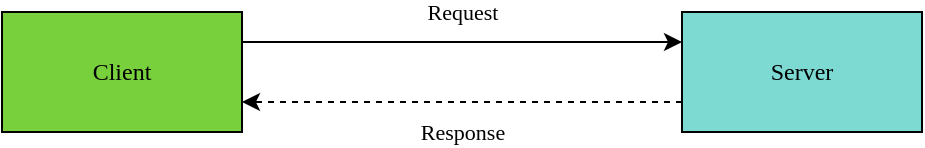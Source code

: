 <mxfile version="21.2.8" type="device" pages="3">
  <diagram name="Client-Server" id="FWi4dexDJomO4eUdd0e8">
    <mxGraphModel dx="819" dy="482" grid="1" gridSize="10" guides="1" tooltips="1" connect="1" arrows="1" fold="1" page="1" pageScale="1" pageWidth="1169" pageHeight="827" math="0" shadow="0">
      <root>
        <mxCell id="0" />
        <mxCell id="1" parent="0" />
        <mxCell id="gCtC1WkcnOMsear-t8KT-1" value="Client" style="rounded=0;whiteSpace=wrap;html=1;fontFamily=Atkinson Hyperlegible;fillColor=#78D03C;strokeColor=#000000;" vertex="1" parent="1">
          <mxGeometry x="370" y="220" width="120" height="60" as="geometry" />
        </mxCell>
        <mxCell id="gCtC1WkcnOMsear-t8KT-2" value="Server" style="rounded=0;whiteSpace=wrap;html=1;fontFamily=Atkinson Hyperlegible;fillColor=#7DDAD3;strokeColor=#000000;" vertex="1" parent="1">
          <mxGeometry x="710" y="220" width="120" height="60" as="geometry" />
        </mxCell>
        <mxCell id="gCtC1WkcnOMsear-t8KT-3" value="" style="endArrow=classic;html=1;strokeColor=#000000;fontFamily=Atkinson Hyperlegible;exitX=1;exitY=0.25;exitDx=0;exitDy=0;entryX=0;entryY=0.25;entryDx=0;entryDy=0;" edge="1" parent="1" source="gCtC1WkcnOMsear-t8KT-1" target="gCtC1WkcnOMsear-t8KT-2">
          <mxGeometry width="50" height="50" relative="1" as="geometry">
            <mxPoint x="570" y="460" as="sourcePoint" />
            <mxPoint x="620" y="410" as="targetPoint" />
          </mxGeometry>
        </mxCell>
        <mxCell id="gCtC1WkcnOMsear-t8KT-5" value="Request" style="edgeLabel;html=1;align=center;verticalAlign=middle;resizable=0;points=[];fontFamily=Atkinson Hyperlegible;labelBackgroundColor=none;" vertex="1" connectable="0" parent="gCtC1WkcnOMsear-t8KT-3">
          <mxGeometry x="-0.273" y="2" relative="1" as="geometry">
            <mxPoint x="30" y="-13" as="offset" />
          </mxGeometry>
        </mxCell>
        <mxCell id="gCtC1WkcnOMsear-t8KT-4" value="" style="endArrow=classic;html=1;strokeColor=#000000;fontFamily=Atkinson Hyperlegible;exitX=0;exitY=0.75;exitDx=0;exitDy=0;entryX=1;entryY=0.75;entryDx=0;entryDy=0;dashed=1;" edge="1" parent="1" source="gCtC1WkcnOMsear-t8KT-2" target="gCtC1WkcnOMsear-t8KT-1">
          <mxGeometry width="50" height="50" relative="1" as="geometry">
            <mxPoint x="570" y="460" as="sourcePoint" />
            <mxPoint x="620" y="410" as="targetPoint" />
          </mxGeometry>
        </mxCell>
        <mxCell id="gCtC1WkcnOMsear-t8KT-6" value="Response" style="edgeLabel;html=1;align=center;verticalAlign=middle;resizable=0;points=[];fontFamily=Atkinson Hyperlegible;labelBackgroundColor=none;" vertex="1" connectable="0" parent="gCtC1WkcnOMsear-t8KT-4">
          <mxGeometry x="-0.045" y="-1" relative="1" as="geometry">
            <mxPoint x="-5" y="16" as="offset" />
          </mxGeometry>
        </mxCell>
      </root>
    </mxGraphModel>
  </diagram>
  <diagram id="fGYxBOiJzs5gf10N1rpJ" name="Broker">
    <mxGraphModel dx="1434" dy="844" grid="1" gridSize="10" guides="1" tooltips="1" connect="1" arrows="1" fold="1" page="1" pageScale="1" pageWidth="1169" pageHeight="827" math="0" shadow="0">
      <root>
        <mxCell id="0" />
        <mxCell id="1" parent="0" />
        <mxCell id="o35CjyfkKAKrye0KjyL--1" value="Client" style="rounded=0;whiteSpace=wrap;html=1;fontFamily=Atkinson Hyperlegible;fillColor=#78D03C;strokeColor=#000000;" vertex="1" parent="1">
          <mxGeometry x="260" y="255" width="120" height="60" as="geometry" />
        </mxCell>
        <mxCell id="mXhSLAQ6t6lOSBnrvBDK-1" value="Provider" style="rounded=0;whiteSpace=wrap;html=1;fontFamily=Atkinson Hyperlegible;fillColor=#7DDAD3;strokeColor=#000000;" vertex="1" parent="1">
          <mxGeometry x="740" y="255" width="120" height="60" as="geometry" />
        </mxCell>
        <mxCell id="mXhSLAQ6t6lOSBnrvBDK-2" value="" style="endArrow=classic;html=1;strokeColor=#000000;fontFamily=Atkinson Hyperlegible;exitX=1;exitY=0.25;exitDx=0;exitDy=0;entryX=0;entryY=0.33;entryDx=0;entryDy=0;entryPerimeter=0;" edge="1" parent="1" source="o35CjyfkKAKrye0KjyL--1" target="mXhSLAQ6t6lOSBnrvBDK-3">
          <mxGeometry width="50" height="50" relative="1" as="geometry">
            <mxPoint x="490" y="365" as="sourcePoint" />
            <mxPoint x="440" y="265" as="targetPoint" />
          </mxGeometry>
        </mxCell>
        <mxCell id="mXhSLAQ6t6lOSBnrvBDK-16" value="Request" style="edgeLabel;html=1;align=center;verticalAlign=middle;resizable=0;points=[];fontFamily=Atkinson Hyperlegible;labelBackgroundColor=none;" vertex="1" connectable="0" parent="mXhSLAQ6t6lOSBnrvBDK-2">
          <mxGeometry x="-0.24" y="-2" relative="1" as="geometry">
            <mxPoint x="12" y="-17" as="offset" />
          </mxGeometry>
        </mxCell>
        <mxCell id="mXhSLAQ6t6lOSBnrvBDK-3" value="Integration Broker" style="rounded=0;whiteSpace=wrap;html=1;fontFamily=Atkinson Hyperlegible;fillColor=#D1DD22;strokeColor=#000000;points=[[0,0,0,0,0],[0,0.25,0,0,0],[0,0.33,0,0,0],[0,0.5,0,0,0],[0,0.67,0,0,0],[0,0.75,0,0,0],[0,1,0,0,0],[0.25,0,0,0,0],[0.25,1,0,0,0],[0.5,0,0,0,0],[0.5,1,0,0,0],[0.75,0,0,0,0],[0.75,1,0,0,0],[1,0,0,0,0],[1,0.25,0,0,0],[1,0.33,0,0,0],[1,0.5,0,0,0],[1,0.67,0,0,0],[1,0.75,0,0,0],[1,1,0,0,0]];" vertex="1" parent="1">
          <mxGeometry x="480" y="240" width="160" height="90" as="geometry" />
        </mxCell>
        <mxCell id="mXhSLAQ6t6lOSBnrvBDK-4" value="" style="endArrow=classic;html=1;strokeColor=#000000;fontFamily=Atkinson Hyperlegible;exitX=0;exitY=0.67;exitDx=0;exitDy=0;exitPerimeter=0;entryX=1;entryY=0.75;entryDx=0;entryDy=0;dashed=1;" edge="1" parent="1" source="mXhSLAQ6t6lOSBnrvBDK-3" target="o35CjyfkKAKrye0KjyL--1">
          <mxGeometry width="50" height="50" relative="1" as="geometry">
            <mxPoint x="490" y="365" as="sourcePoint" />
            <mxPoint x="540" y="315" as="targetPoint" />
          </mxGeometry>
        </mxCell>
        <mxCell id="mXhSLAQ6t6lOSBnrvBDK-17" value="Response" style="edgeLabel;html=1;align=center;verticalAlign=middle;resizable=0;points=[];fontFamily=Atkinson Hyperlegible;labelBackgroundColor=none;" vertex="1" connectable="0" parent="mXhSLAQ6t6lOSBnrvBDK-4">
          <mxGeometry x="0.393" y="-1" relative="1" as="geometry">
            <mxPoint x="20" y="16" as="offset" />
          </mxGeometry>
        </mxCell>
        <mxCell id="mXhSLAQ6t6lOSBnrvBDK-5" value="" style="endArrow=classic;html=1;strokeColor=#000000;fontFamily=Atkinson Hyperlegible;exitX=1;exitY=0.33;exitDx=0;exitDy=0;exitPerimeter=0;entryX=0;entryY=0.25;entryDx=0;entryDy=0;" edge="1" parent="1" source="mXhSLAQ6t6lOSBnrvBDK-3" target="mXhSLAQ6t6lOSBnrvBDK-1">
          <mxGeometry width="50" height="50" relative="1" as="geometry">
            <mxPoint x="640" y="335" as="sourcePoint" />
            <mxPoint x="690" y="285" as="targetPoint" />
          </mxGeometry>
        </mxCell>
        <mxCell id="mXhSLAQ6t6lOSBnrvBDK-18" value="Request" style="edgeLabel;html=1;align=center;verticalAlign=middle;resizable=0;points=[];fontFamily=Atkinson Hyperlegible;labelBackgroundColor=none;" vertex="1" connectable="0" parent="mXhSLAQ6t6lOSBnrvBDK-5">
          <mxGeometry x="0.173" relative="1" as="geometry">
            <mxPoint x="-9" y="-15" as="offset" />
          </mxGeometry>
        </mxCell>
        <mxCell id="mXhSLAQ6t6lOSBnrvBDK-6" value="" style="endArrow=classic;html=1;strokeColor=#000000;fontFamily=Atkinson Hyperlegible;exitX=0;exitY=0.75;exitDx=0;exitDy=0;entryX=1;entryY=0.67;entryDx=0;entryDy=0;entryPerimeter=0;dashed=1;" edge="1" parent="1" source="mXhSLAQ6t6lOSBnrvBDK-1" target="mXhSLAQ6t6lOSBnrvBDK-3">
          <mxGeometry width="50" height="50" relative="1" as="geometry">
            <mxPoint x="640" y="335" as="sourcePoint" />
            <mxPoint x="690" y="285" as="targetPoint" />
          </mxGeometry>
        </mxCell>
        <mxCell id="mXhSLAQ6t6lOSBnrvBDK-19" value="Response" style="edgeLabel;html=1;align=center;verticalAlign=middle;resizable=0;points=[];fontFamily=Atkinson Hyperlegible;labelBackgroundColor=none;" vertex="1" connectable="0" parent="mXhSLAQ6t6lOSBnrvBDK-6">
          <mxGeometry x="-0.22" relative="1" as="geometry">
            <mxPoint x="-11" y="15" as="offset" />
          </mxGeometry>
        </mxCell>
        <mxCell id="mXhSLAQ6t6lOSBnrvBDK-7" value="Producer" style="rounded=0;whiteSpace=wrap;html=1;fontFamily=Atkinson Hyperlegible;fillColor=#78D03C;strokeColor=#000000;" vertex="1" parent="1">
          <mxGeometry x="260" y="405" width="120" height="60" as="geometry" />
        </mxCell>
        <mxCell id="mXhSLAQ6t6lOSBnrvBDK-8" value="Consumer" style="rounded=0;whiteSpace=wrap;html=1;fontFamily=Atkinson Hyperlegible;fillColor=#7DDAD3;strokeColor=#000000;" vertex="1" parent="1">
          <mxGeometry x="740" y="405" width="120" height="60" as="geometry" />
        </mxCell>
        <mxCell id="mXhSLAQ6t6lOSBnrvBDK-9" value="" style="endArrow=open;html=1;strokeColor=#000000;fontFamily=Atkinson Hyperlegible;exitX=1;exitY=0.5;exitDx=0;exitDy=0;entryX=0;entryY=0.5;entryDx=0;entryDy=0;entryPerimeter=0;endFill=0;" edge="1" parent="1" source="mXhSLAQ6t6lOSBnrvBDK-7" target="mXhSLAQ6t6lOSBnrvBDK-10">
          <mxGeometry width="50" height="50" relative="1" as="geometry">
            <mxPoint x="490" y="515" as="sourcePoint" />
            <mxPoint x="440" y="415" as="targetPoint" />
          </mxGeometry>
        </mxCell>
        <mxCell id="mXhSLAQ6t6lOSBnrvBDK-20" value="Event" style="edgeLabel;html=1;align=center;verticalAlign=middle;resizable=0;points=[];fontFamily=Atkinson Hyperlegible;labelBackgroundColor=none;" vertex="1" connectable="0" parent="mXhSLAQ6t6lOSBnrvBDK-9">
          <mxGeometry x="0.133" y="-1" relative="1" as="geometry">
            <mxPoint x="-7" y="-16" as="offset" />
          </mxGeometry>
        </mxCell>
        <mxCell id="mXhSLAQ6t6lOSBnrvBDK-10" value="Message Broker" style="rounded=0;whiteSpace=wrap;html=1;fontFamily=Atkinson Hyperlegible;fillColor=#D1DD22;strokeColor=#000000;points=[[0,0,0,0,0],[0,0.25,0,0,0],[0,0.33,0,0,0],[0,0.5,0,0,0],[0,0.67,0,0,0],[0,0.75,0,0,0],[0,1,0,0,0],[0.25,0,0,0,0],[0.25,1,0,0,0],[0.5,0,0,0,0],[0.5,1,0,0,0],[0.75,0,0,0,0],[0.75,1,0,0,0],[1,0,0,0,0],[1,0.25,0,0,0],[1,0.33,0,0,0],[1,0.5,0,0,0],[1,0.67,0,0,0],[1,0.75,0,0,0],[1,1,0,0,0]];" vertex="1" parent="1">
          <mxGeometry x="480" y="390" width="160" height="90" as="geometry" />
        </mxCell>
        <mxCell id="mXhSLAQ6t6lOSBnrvBDK-12" value="" style="endArrow=open;html=1;strokeColor=#000000;fontFamily=Atkinson Hyperlegible;exitX=1;exitY=0.5;exitDx=0;exitDy=0;exitPerimeter=0;entryX=0;entryY=0.5;entryDx=0;entryDy=0;endFill=0;" edge="1" parent="1" source="mXhSLAQ6t6lOSBnrvBDK-10" target="mXhSLAQ6t6lOSBnrvBDK-8">
          <mxGeometry width="50" height="50" relative="1" as="geometry">
            <mxPoint x="640" y="485" as="sourcePoint" />
            <mxPoint x="690" y="435" as="targetPoint" />
          </mxGeometry>
        </mxCell>
        <mxCell id="mXhSLAQ6t6lOSBnrvBDK-21" value="Event" style="edgeLabel;html=1;align=center;verticalAlign=middle;resizable=0;points=[];fontFamily=Atkinson Hyperlegible;labelBackgroundColor=none;" vertex="1" connectable="0" parent="mXhSLAQ6t6lOSBnrvBDK-12">
          <mxGeometry x="-0.227" y="-2" relative="1" as="geometry">
            <mxPoint x="11" y="-17" as="offset" />
          </mxGeometry>
        </mxCell>
      </root>
    </mxGraphModel>
  </diagram>
  <diagram id="yCi-1VGz-EXiX4PHul1R" name="ODSOA">
    <mxGraphModel dx="989" dy="582" grid="1" gridSize="10" guides="1" tooltips="1" connect="1" arrows="1" fold="1" page="1" pageScale="1" pageWidth="1169" pageHeight="827" math="0" shadow="0">
      <root>
        <mxCell id="0" />
        <mxCell id="1" parent="0" />
        <mxCell id="zH6oCv9rpyd5pGlVi7aJ-1" value="Client" style="rounded=0;whiteSpace=wrap;html=1;fontFamily=Atkinson Hyperlegible;fillColor=#78D03C;strokeColor=#000000;" vertex="1" parent="1">
          <mxGeometry x="370" y="210" width="60" height="30" as="geometry" />
        </mxCell>
        <mxCell id="zH6oCv9rpyd5pGlVi7aJ-2" value="Provider" style="rounded=0;whiteSpace=wrap;html=1;fontFamily=Atkinson Hyperlegible;fillColor=#7DDAD3;strokeColor=#000000;" vertex="1" parent="1">
          <mxGeometry x="760" y="210" width="60" height="30" as="geometry" />
        </mxCell>
        <mxCell id="zH6oCv9rpyd5pGlVi7aJ-5" value="Integration Platform" style="rounded=0;whiteSpace=wrap;html=1;fontFamily=Atkinson Hyperlegible;fillColor=#D1DD22;strokeColor=#000000;points=[[0,0,0,0,0],[0,0.25,0,0,0],[0,0.33,0,0,0],[0,0.5,0,0,0],[0,0.67,0,0,0],[0,0.75,0,0,0],[0,1,0,0,0],[0.25,0,0,0,0],[0.25,1,0,0,0],[0.5,0,0,0,0],[0.5,1,0,0,0],[0.75,0,0,0,0],[0.75,1,0,0,0],[1,0,0,0,0],[1,0.25,0,0,0],[1,0.33,0,0,0],[1,0.5,0,0,0],[1,0.67,0,0,0],[1,0.75,0,0,0],[1,1,0,0,0]];" vertex="1" parent="1">
          <mxGeometry x="480" y="200" width="230" height="180" as="geometry" />
        </mxCell>
        <mxCell id="zH6oCv9rpyd5pGlVi7aJ-6" value="" style="endArrow=classic;html=1;strokeColor=#000000;fontFamily=Atkinson Hyperlegible;entryX=1;entryY=0.75;entryDx=0;entryDy=0;dashed=1;exitX=0;exitY=0.75;exitDx=0;exitDy=0;" edge="1" parent="1" source="zH6oCv9rpyd5pGlVi7aJ-12" target="zH6oCv9rpyd5pGlVi7aJ-1">
          <mxGeometry width="50" height="50" relative="1" as="geometry">
            <mxPoint x="350" y="255" as="sourcePoint" />
            <mxPoint x="470" y="270" as="targetPoint" />
          </mxGeometry>
        </mxCell>
        <mxCell id="zH6oCv9rpyd5pGlVi7aJ-8" value="" style="endArrow=classic;html=1;strokeColor=#000000;fontFamily=Atkinson Hyperlegible;entryX=0;entryY=0.25;entryDx=0;entryDy=0;exitX=1;exitY=0.25;exitDx=0;exitDy=0;" edge="1" parent="1" source="zH6oCv9rpyd5pGlVi7aJ-13" target="zH6oCv9rpyd5pGlVi7aJ-2">
          <mxGeometry width="50" height="50" relative="1" as="geometry">
            <mxPoint x="720" y="217.11" as="sourcePoint" />
            <mxPoint x="710" y="240" as="targetPoint" />
          </mxGeometry>
        </mxCell>
        <mxCell id="zH6oCv9rpyd5pGlVi7aJ-10" value="" style="endArrow=classic;html=1;strokeColor=#000000;fontFamily=Atkinson Hyperlegible;exitX=0;exitY=0.75;exitDx=0;exitDy=0;dashed=1;entryX=1;entryY=0.75;entryDx=0;entryDy=0;" edge="1" parent="1" source="zH6oCv9rpyd5pGlVi7aJ-2" target="zH6oCv9rpyd5pGlVi7aJ-13">
          <mxGeometry width="50" height="50" relative="1" as="geometry">
            <mxPoint x="660" y="290" as="sourcePoint" />
            <mxPoint x="720" y="232.11" as="targetPoint" />
          </mxGeometry>
        </mxCell>
        <mxCell id="zH6oCv9rpyd5pGlVi7aJ-12" value="" style="rounded=0;whiteSpace=wrap;html=1;fontFamily=Atkinson Hyperlegible;fillColor=#A0E5AA;strokeColor=#000000;" vertex="1" parent="1">
          <mxGeometry x="490" y="210" width="40" height="30" as="geometry" />
        </mxCell>
        <mxCell id="zH6oCv9rpyd5pGlVi7aJ-13" value="" style="rounded=0;whiteSpace=wrap;html=1;fontFamily=Atkinson Hyperlegible;fillColor=#A0E5AA;strokeColor=#000000;" vertex="1" parent="1">
          <mxGeometry x="660" y="210" width="40" height="30" as="geometry" />
        </mxCell>
        <mxCell id="zH6oCv9rpyd5pGlVi7aJ-14" value="" style="rounded=0;whiteSpace=wrap;html=1;fontFamily=Atkinson Hyperlegible;fillColor=#A0E5AA;strokeColor=#000000;" vertex="1" parent="1">
          <mxGeometry x="660" y="250" width="40" height="30" as="geometry" />
        </mxCell>
        <mxCell id="zH6oCv9rpyd5pGlVi7aJ-15" value="" style="rounded=0;whiteSpace=wrap;html=1;fontFamily=Atkinson Hyperlegible;fillColor=#A0E5AA;strokeColor=#000000;" vertex="1" parent="1">
          <mxGeometry x="660" y="340" width="40" height="30" as="geometry" />
        </mxCell>
        <mxCell id="zH6oCv9rpyd5pGlVi7aJ-16" value="" style="rounded=0;whiteSpace=wrap;html=1;fontFamily=Atkinson Hyperlegible;fillColor=#A0E5AA;strokeColor=#000000;" vertex="1" parent="1">
          <mxGeometry x="660" y="300" width="40" height="30" as="geometry" />
        </mxCell>
        <mxCell id="zH6oCv9rpyd5pGlVi7aJ-17" value="" style="rounded=0;whiteSpace=wrap;html=1;fontFamily=Atkinson Hyperlegible;fillColor=#A0E5AA;strokeColor=#000000;" vertex="1" parent="1">
          <mxGeometry x="490" y="250" width="40" height="30" as="geometry" />
        </mxCell>
        <mxCell id="zH6oCv9rpyd5pGlVi7aJ-18" value="" style="rounded=0;whiteSpace=wrap;html=1;fontFamily=Atkinson Hyperlegible;fillColor=#A0E5AA;strokeColor=#000000;" vertex="1" parent="1">
          <mxGeometry x="490" y="300" width="40" height="30" as="geometry" />
        </mxCell>
        <mxCell id="zH6oCv9rpyd5pGlVi7aJ-19" value="" style="rounded=0;whiteSpace=wrap;html=1;fontFamily=Atkinson Hyperlegible;fillColor=#A0E5AA;strokeColor=#000000;" vertex="1" parent="1">
          <mxGeometry x="490" y="340" width="40" height="30" as="geometry" />
        </mxCell>
        <mxCell id="zH6oCv9rpyd5pGlVi7aJ-20" value="Message Broker" style="rounded=0;whiteSpace=wrap;html=1;fontFamily=Atkinson Hyperlegible;fillColor=#C9921F;strokeColor=#000000;" vertex="1" parent="1">
          <mxGeometry x="555" y="310" width="80" height="50" as="geometry" />
        </mxCell>
        <mxCell id="zH6oCv9rpyd5pGlVi7aJ-22" value="" style="rounded=0;whiteSpace=wrap;html=1;fontFamily=Atkinson Hyperlegible;fillColor=#A0E5AA;strokeColor=#000000;points=[[0,0,0,0,0],[0,0.25,0,0,0],[0,0.5,0,0,0],[0,0.75,0,0,0],[0,1,0,0,0],[0.25,0,0,0,0],[0.25,1,0,0,0],[0.5,0,0,0,0],[0.5,1,0,0,0],[0.75,0,0,0,0],[0.75,1,0,0,0],[1,0,0,0,0],[1,0.11,0,0,0],[1,0.22,0,0,0],[1,0.25,0,0,0],[1,0.33,0,0,0],[1,0.44,0,0,0],[1,0.5,0,0,0],[1,0.56,0,0,0],[1,0.67,0,0,0],[1,0.75,0,0,0],[1,0.78,0,0,0],[1,0.89,0,0,0],[1,1,0,0,0]];" vertex="1" parent="1">
          <mxGeometry x="575" y="210" width="40" height="70" as="geometry" />
        </mxCell>
        <mxCell id="zH6oCv9rpyd5pGlVi7aJ-3" value="" style="endArrow=classic;html=1;strokeColor=#000000;fontFamily=Atkinson Hyperlegible;exitX=1;exitY=0.25;exitDx=0;exitDy=0;entryX=0;entryY=0.25;entryDx=0;entryDy=0;" edge="1" parent="1" source="zH6oCv9rpyd5pGlVi7aJ-1" target="zH6oCv9rpyd5pGlVi7aJ-12">
          <mxGeometry width="50" height="50" relative="1" as="geometry">
            <mxPoint x="420" y="320" as="sourcePoint" />
            <mxPoint x="350" y="225" as="targetPoint" />
          </mxGeometry>
        </mxCell>
        <mxCell id="zH6oCv9rpyd5pGlVi7aJ-23" value="Client" style="rounded=0;whiteSpace=wrap;html=1;fontFamily=Atkinson Hyperlegible;fillColor=#78D03C;strokeColor=#000000;" vertex="1" parent="1">
          <mxGeometry x="370" y="250" width="60" height="30" as="geometry" />
        </mxCell>
        <mxCell id="zH6oCv9rpyd5pGlVi7aJ-24" value="" style="endArrow=classic;html=1;strokeColor=#000000;fontFamily=Atkinson Hyperlegible;entryX=1;entryY=0.75;entryDx=0;entryDy=0;dashed=1;exitX=0;exitY=0.75;exitDx=0;exitDy=0;" edge="1" parent="1" target="zH6oCv9rpyd5pGlVi7aJ-23" source="zH6oCv9rpyd5pGlVi7aJ-17">
          <mxGeometry width="50" height="50" relative="1" as="geometry">
            <mxPoint x="490" y="273" as="sourcePoint" />
            <mxPoint x="470" y="310" as="targetPoint" />
          </mxGeometry>
        </mxCell>
        <mxCell id="zH6oCv9rpyd5pGlVi7aJ-26" value="" style="endArrow=classic;html=1;strokeColor=#000000;fontFamily=Atkinson Hyperlegible;exitX=1;exitY=0.25;exitDx=0;exitDy=0;entryX=0;entryY=0.25;entryDx=0;entryDy=0;" edge="1" parent="1" source="zH6oCv9rpyd5pGlVi7aJ-23" target="zH6oCv9rpyd5pGlVi7aJ-17">
          <mxGeometry width="50" height="50" relative="1" as="geometry">
            <mxPoint x="420" y="360" as="sourcePoint" />
            <mxPoint x="490" y="258" as="targetPoint" />
          </mxGeometry>
        </mxCell>
        <mxCell id="zH6oCv9rpyd5pGlVi7aJ-28" value="Provider" style="rounded=0;whiteSpace=wrap;html=1;fontFamily=Atkinson Hyperlegible;fillColor=#7DDAD3;strokeColor=#000000;" vertex="1" parent="1">
          <mxGeometry x="760" y="250" width="60" height="30" as="geometry" />
        </mxCell>
        <mxCell id="zH6oCv9rpyd5pGlVi7aJ-29" value="" style="endArrow=classic;html=1;strokeColor=#000000;fontFamily=Atkinson Hyperlegible;entryX=0;entryY=0.25;entryDx=0;entryDy=0;exitX=1;exitY=0.25;exitDx=0;exitDy=0;" edge="1" parent="1" target="zH6oCv9rpyd5pGlVi7aJ-28" source="zH6oCv9rpyd5pGlVi7aJ-14">
          <mxGeometry width="50" height="50" relative="1" as="geometry">
            <mxPoint x="790" y="260" as="sourcePoint" />
            <mxPoint x="780" y="282.89" as="targetPoint" />
          </mxGeometry>
        </mxCell>
        <mxCell id="zH6oCv9rpyd5pGlVi7aJ-30" value="" style="endArrow=classic;html=1;strokeColor=#000000;fontFamily=Atkinson Hyperlegible;exitX=0;exitY=0.75;exitDx=0;exitDy=0;dashed=1;entryX=1;entryY=0.75;entryDx=0;entryDy=0;" edge="1" parent="1" source="zH6oCv9rpyd5pGlVi7aJ-28" target="zH6oCv9rpyd5pGlVi7aJ-14">
          <mxGeometry width="50" height="50" relative="1" as="geometry">
            <mxPoint x="730" y="332.89" as="sourcePoint" />
            <mxPoint x="790" y="275" as="targetPoint" />
          </mxGeometry>
        </mxCell>
        <mxCell id="zH6oCv9rpyd5pGlVi7aJ-31" value="Consumer" style="rounded=0;whiteSpace=wrap;html=1;fontFamily=Atkinson Hyperlegible;fillColor=#7DDAD3;strokeColor=#000000;" vertex="1" parent="1">
          <mxGeometry x="760" y="300" width="60" height="30" as="geometry" />
        </mxCell>
        <mxCell id="zH6oCv9rpyd5pGlVi7aJ-32" value="" style="endArrow=classic;html=1;strokeColor=#000000;fontFamily=Atkinson Hyperlegible;entryX=0;entryY=0.25;entryDx=0;entryDy=0;exitX=1;exitY=0.25;exitDx=0;exitDy=0;" edge="1" parent="1" target="zH6oCv9rpyd5pGlVi7aJ-31" source="zH6oCv9rpyd5pGlVi7aJ-16">
          <mxGeometry width="50" height="50" relative="1" as="geometry">
            <mxPoint x="800" y="298" as="sourcePoint" />
            <mxPoint x="790" y="292.89" as="targetPoint" />
          </mxGeometry>
        </mxCell>
        <mxCell id="zH6oCv9rpyd5pGlVi7aJ-33" value="" style="endArrow=classic;html=1;strokeColor=#000000;fontFamily=Atkinson Hyperlegible;exitX=0;exitY=0.75;exitDx=0;exitDy=0;dashed=1;entryX=1;entryY=0.75;entryDx=0;entryDy=0;" edge="1" parent="1" source="zH6oCv9rpyd5pGlVi7aJ-31" target="zH6oCv9rpyd5pGlVi7aJ-16">
          <mxGeometry width="50" height="50" relative="1" as="geometry">
            <mxPoint x="740" y="342.89" as="sourcePoint" />
            <mxPoint x="800" y="320" as="targetPoint" />
          </mxGeometry>
        </mxCell>
        <mxCell id="zH6oCv9rpyd5pGlVi7aJ-34" value="Consumer" style="rounded=0;whiteSpace=wrap;html=1;fontFamily=Atkinson Hyperlegible;fillColor=#7DDAD3;strokeColor=#000000;" vertex="1" parent="1">
          <mxGeometry x="760" y="340" width="60" height="30" as="geometry" />
        </mxCell>
        <mxCell id="zH6oCv9rpyd5pGlVi7aJ-35" value="" style="endArrow=classic;html=1;strokeColor=#000000;fontFamily=Atkinson Hyperlegible;entryX=0;entryY=0.25;entryDx=0;entryDy=0;exitX=1;exitY=0.25;exitDx=0;exitDy=0;" edge="1" parent="1" target="zH6oCv9rpyd5pGlVi7aJ-34" source="zH6oCv9rpyd5pGlVi7aJ-15">
          <mxGeometry width="50" height="50" relative="1" as="geometry">
            <mxPoint x="780" y="347.11" as="sourcePoint" />
            <mxPoint x="770" y="370" as="targetPoint" />
          </mxGeometry>
        </mxCell>
        <mxCell id="zH6oCv9rpyd5pGlVi7aJ-36" value="" style="endArrow=classic;html=1;strokeColor=#000000;fontFamily=Atkinson Hyperlegible;exitX=0;exitY=0.75;exitDx=0;exitDy=0;dashed=1;entryX=1;entryY=0.75;entryDx=0;entryDy=0;" edge="1" parent="1" source="zH6oCv9rpyd5pGlVi7aJ-34" target="zH6oCv9rpyd5pGlVi7aJ-15">
          <mxGeometry width="50" height="50" relative="1" as="geometry">
            <mxPoint x="720" y="420" as="sourcePoint" />
            <mxPoint x="780" y="362.11" as="targetPoint" />
          </mxGeometry>
        </mxCell>
        <mxCell id="zH6oCv9rpyd5pGlVi7aJ-37" value="Producer" style="rounded=0;whiteSpace=wrap;html=1;fontFamily=Atkinson Hyperlegible;fillColor=#78D03C;strokeColor=#000000;" vertex="1" parent="1">
          <mxGeometry x="370" y="300" width="60" height="30" as="geometry" />
        </mxCell>
        <mxCell id="zH6oCv9rpyd5pGlVi7aJ-38" value="" style="endArrow=classic;html=1;strokeColor=#000000;fontFamily=Atkinson Hyperlegible;entryX=1;entryY=0.75;entryDx=0;entryDy=0;dashed=1;exitX=0;exitY=0.75;exitDx=0;exitDy=0;" edge="1" parent="1" target="zH6oCv9rpyd5pGlVi7aJ-37" source="zH6oCv9rpyd5pGlVi7aJ-18">
          <mxGeometry width="50" height="50" relative="1" as="geometry">
            <mxPoint x="450" y="330" as="sourcePoint" />
            <mxPoint x="470" y="360" as="targetPoint" />
          </mxGeometry>
        </mxCell>
        <mxCell id="zH6oCv9rpyd5pGlVi7aJ-39" value="" style="endArrow=classic;html=1;strokeColor=#000000;fontFamily=Atkinson Hyperlegible;exitX=1;exitY=0.25;exitDx=0;exitDy=0;entryX=0;entryY=0.25;entryDx=0;entryDy=0;" edge="1" parent="1" source="zH6oCv9rpyd5pGlVi7aJ-37" target="zH6oCv9rpyd5pGlVi7aJ-18">
          <mxGeometry width="50" height="50" relative="1" as="geometry">
            <mxPoint x="420" y="410" as="sourcePoint" />
            <mxPoint x="450" y="300" as="targetPoint" />
          </mxGeometry>
        </mxCell>
        <mxCell id="zH6oCv9rpyd5pGlVi7aJ-40" value="Producer" style="rounded=0;whiteSpace=wrap;html=1;fontFamily=Atkinson Hyperlegible;fillColor=#78D03C;strokeColor=#000000;" vertex="1" parent="1">
          <mxGeometry x="370" y="340" width="60" height="30" as="geometry" />
        </mxCell>
        <mxCell id="zH6oCv9rpyd5pGlVi7aJ-41" value="" style="endArrow=classic;html=1;strokeColor=#000000;fontFamily=Atkinson Hyperlegible;entryX=1;entryY=0.75;entryDx=0;entryDy=0;dashed=1;exitX=0;exitY=0.75;exitDx=0;exitDy=0;" edge="1" parent="1" target="zH6oCv9rpyd5pGlVi7aJ-40" source="zH6oCv9rpyd5pGlVi7aJ-19">
          <mxGeometry width="50" height="50" relative="1" as="geometry">
            <mxPoint x="460" y="380" as="sourcePoint" />
            <mxPoint x="470" y="400" as="targetPoint" />
          </mxGeometry>
        </mxCell>
        <mxCell id="zH6oCv9rpyd5pGlVi7aJ-42" value="" style="endArrow=classic;html=1;strokeColor=#000000;fontFamily=Atkinson Hyperlegible;exitX=1;exitY=0.25;exitDx=0;exitDy=0;entryX=0;entryY=0.25;entryDx=0;entryDy=0;" edge="1" parent="1" source="zH6oCv9rpyd5pGlVi7aJ-40" target="zH6oCv9rpyd5pGlVi7aJ-19">
          <mxGeometry width="50" height="50" relative="1" as="geometry">
            <mxPoint x="420" y="450" as="sourcePoint" />
            <mxPoint x="470" y="340" as="targetPoint" />
          </mxGeometry>
        </mxCell>
        <mxCell id="zH6oCv9rpyd5pGlVi7aJ-43" value="" style="endArrow=classic;html=1;strokeColor=#000000;fontFamily=Atkinson Hyperlegible;exitX=1;exitY=0.25;exitDx=0;exitDy=0;entryX=0;entryY=0.25;entryDx=0;entryDy=0;" edge="1" parent="1" source="zH6oCv9rpyd5pGlVi7aJ-17" target="zH6oCv9rpyd5pGlVi7aJ-22">
          <mxGeometry width="50" height="50" relative="1" as="geometry">
            <mxPoint x="470" y="300" as="sourcePoint" />
            <mxPoint x="520" y="250" as="targetPoint" />
          </mxGeometry>
        </mxCell>
        <mxCell id="zH6oCv9rpyd5pGlVi7aJ-44" value="" style="endArrow=classic;html=1;strokeColor=#000000;fontFamily=Atkinson Hyperlegible;exitX=0;exitY=0.75;exitDx=0;exitDy=0;entryX=1;entryY=0.75;entryDx=0;entryDy=0;dashed=1;" edge="1" parent="1" source="zH6oCv9rpyd5pGlVi7aJ-22" target="zH6oCv9rpyd5pGlVi7aJ-17">
          <mxGeometry width="50" height="50" relative="1" as="geometry">
            <mxPoint x="540" y="268" as="sourcePoint" />
            <mxPoint x="585" y="268" as="targetPoint" />
          </mxGeometry>
        </mxCell>
        <mxCell id="zH6oCv9rpyd5pGlVi7aJ-45" value="" style="endArrow=classic;html=1;strokeColor=#000000;fontFamily=Atkinson Hyperlegible;exitX=1;exitY=0.25;exitDx=0;exitDy=0;entryX=0;entryY=0.25;entryDx=0;entryDy=0;" edge="1" parent="1" source="zH6oCv9rpyd5pGlVi7aJ-12" target="zH6oCv9rpyd5pGlVi7aJ-22">
          <mxGeometry width="50" height="50" relative="1" as="geometry">
            <mxPoint x="470" y="300" as="sourcePoint" />
            <mxPoint x="520" y="250" as="targetPoint" />
          </mxGeometry>
        </mxCell>
        <mxCell id="zH6oCv9rpyd5pGlVi7aJ-46" value="" style="endArrow=classic;html=1;strokeColor=#000000;fontFamily=Atkinson Hyperlegible;exitX=0;exitY=0.75;exitDx=0;exitDy=0;entryX=1;entryY=0.75;entryDx=0;entryDy=0;dashed=1;" edge="1" parent="1" source="zH6oCv9rpyd5pGlVi7aJ-22" target="zH6oCv9rpyd5pGlVi7aJ-12">
          <mxGeometry width="50" height="50" relative="1" as="geometry">
            <mxPoint x="470" y="300" as="sourcePoint" />
            <mxPoint x="520" y="250" as="targetPoint" />
          </mxGeometry>
        </mxCell>
        <mxCell id="zH6oCv9rpyd5pGlVi7aJ-48" value="" style="endArrow=classic;html=1;strokeColor=#000000;fontFamily=Atkinson Hyperlegible;entryX=0;entryY=0.25;entryDx=0;entryDy=0;exitX=1;exitY=0.11;exitDx=0;exitDy=0;exitPerimeter=0;" edge="1" parent="1" source="zH6oCv9rpyd5pGlVi7aJ-22" target="zH6oCv9rpyd5pGlVi7aJ-13">
          <mxGeometry width="50" height="50" relative="1" as="geometry">
            <mxPoint x="610" y="180" as="sourcePoint" />
            <mxPoint x="600" y="220" as="targetPoint" />
          </mxGeometry>
        </mxCell>
        <mxCell id="zH6oCv9rpyd5pGlVi7aJ-49" value="" style="endArrow=classic;html=1;strokeColor=#000000;fontFamily=Atkinson Hyperlegible;exitX=0;exitY=0.75;exitDx=0;exitDy=0;dashed=1;entryX=1;entryY=0.33;entryDx=0;entryDy=0;entryPerimeter=0;" edge="1" parent="1" source="zH6oCv9rpyd5pGlVi7aJ-13" target="zH6oCv9rpyd5pGlVi7aJ-22">
          <mxGeometry width="50" height="50" relative="1" as="geometry">
            <mxPoint x="550" y="270" as="sourcePoint" />
            <mxPoint x="620" y="190" as="targetPoint" />
          </mxGeometry>
        </mxCell>
        <mxCell id="zH6oCv9rpyd5pGlVi7aJ-50" value="" style="endArrow=classic;html=1;strokeColor=#000000;fontFamily=Atkinson Hyperlegible;entryX=0;entryY=0.25;entryDx=0;entryDy=0;exitX=1;exitY=0.67;exitDx=0;exitDy=0;exitPerimeter=0;" edge="1" parent="1" source="zH6oCv9rpyd5pGlVi7aJ-22" target="zH6oCv9rpyd5pGlVi7aJ-14">
          <mxGeometry width="50" height="50" relative="1" as="geometry">
            <mxPoint x="630" y="180" as="sourcePoint" />
            <mxPoint x="600" y="220" as="targetPoint" />
          </mxGeometry>
        </mxCell>
        <mxCell id="zH6oCv9rpyd5pGlVi7aJ-51" value="" style="endArrow=classic;html=1;strokeColor=#000000;fontFamily=Atkinson Hyperlegible;exitX=0;exitY=0.75;exitDx=0;exitDy=0;entryX=1;entryY=0.89;entryDx=0;entryDy=0;entryPerimeter=0;dashed=1;" edge="1" parent="1" source="zH6oCv9rpyd5pGlVi7aJ-14" target="zH6oCv9rpyd5pGlVi7aJ-22">
          <mxGeometry width="50" height="50" relative="1" as="geometry">
            <mxPoint x="550" y="270" as="sourcePoint" />
            <mxPoint x="600" y="220" as="targetPoint" />
          </mxGeometry>
        </mxCell>
        <mxCell id="zH6oCv9rpyd5pGlVi7aJ-52" value="" style="endArrow=open;html=1;strokeColor=#000000;fontFamily=Atkinson Hyperlegible;exitX=1;exitY=0.5;exitDx=0;exitDy=0;entryX=0;entryY=0.25;entryDx=0;entryDy=0;endFill=0;" edge="1" parent="1" source="zH6oCv9rpyd5pGlVi7aJ-18" target="zH6oCv9rpyd5pGlVi7aJ-20">
          <mxGeometry width="50" height="50" relative="1" as="geometry">
            <mxPoint x="510" y="360" as="sourcePoint" />
            <mxPoint x="560" y="310" as="targetPoint" />
          </mxGeometry>
        </mxCell>
        <mxCell id="zH6oCv9rpyd5pGlVi7aJ-53" value="" style="endArrow=open;html=1;strokeColor=#000000;fontFamily=Atkinson Hyperlegible;exitX=1;exitY=0.5;exitDx=0;exitDy=0;entryX=0;entryY=0.75;entryDx=0;entryDy=0;endFill=0;" edge="1" parent="1" source="zH6oCv9rpyd5pGlVi7aJ-19" target="zH6oCv9rpyd5pGlVi7aJ-20">
          <mxGeometry width="50" height="50" relative="1" as="geometry">
            <mxPoint x="540" y="325" as="sourcePoint" />
            <mxPoint x="565" y="338" as="targetPoint" />
          </mxGeometry>
        </mxCell>
        <mxCell id="zH6oCv9rpyd5pGlVi7aJ-54" value="" style="endArrow=open;html=1;strokeColor=#000000;fontFamily=Atkinson Hyperlegible;exitX=1;exitY=0.25;exitDx=0;exitDy=0;entryX=0;entryY=0.5;entryDx=0;entryDy=0;endFill=0;" edge="1" parent="1" source="zH6oCv9rpyd5pGlVi7aJ-20" target="zH6oCv9rpyd5pGlVi7aJ-16">
          <mxGeometry width="50" height="50" relative="1" as="geometry">
            <mxPoint x="540" y="365" as="sourcePoint" />
            <mxPoint x="565" y="353" as="targetPoint" />
          </mxGeometry>
        </mxCell>
        <mxCell id="zH6oCv9rpyd5pGlVi7aJ-55" value="" style="endArrow=open;html=1;strokeColor=#000000;fontFamily=Atkinson Hyperlegible;exitX=1;exitY=0.75;exitDx=0;exitDy=0;entryX=0;entryY=0.5;entryDx=0;entryDy=0;endFill=0;" edge="1" parent="1" source="zH6oCv9rpyd5pGlVi7aJ-20" target="zH6oCv9rpyd5pGlVi7aJ-15">
          <mxGeometry width="50" height="50" relative="1" as="geometry">
            <mxPoint x="645" y="338" as="sourcePoint" />
            <mxPoint x="670" y="325" as="targetPoint" />
          </mxGeometry>
        </mxCell>
      </root>
    </mxGraphModel>
  </diagram>
</mxfile>
